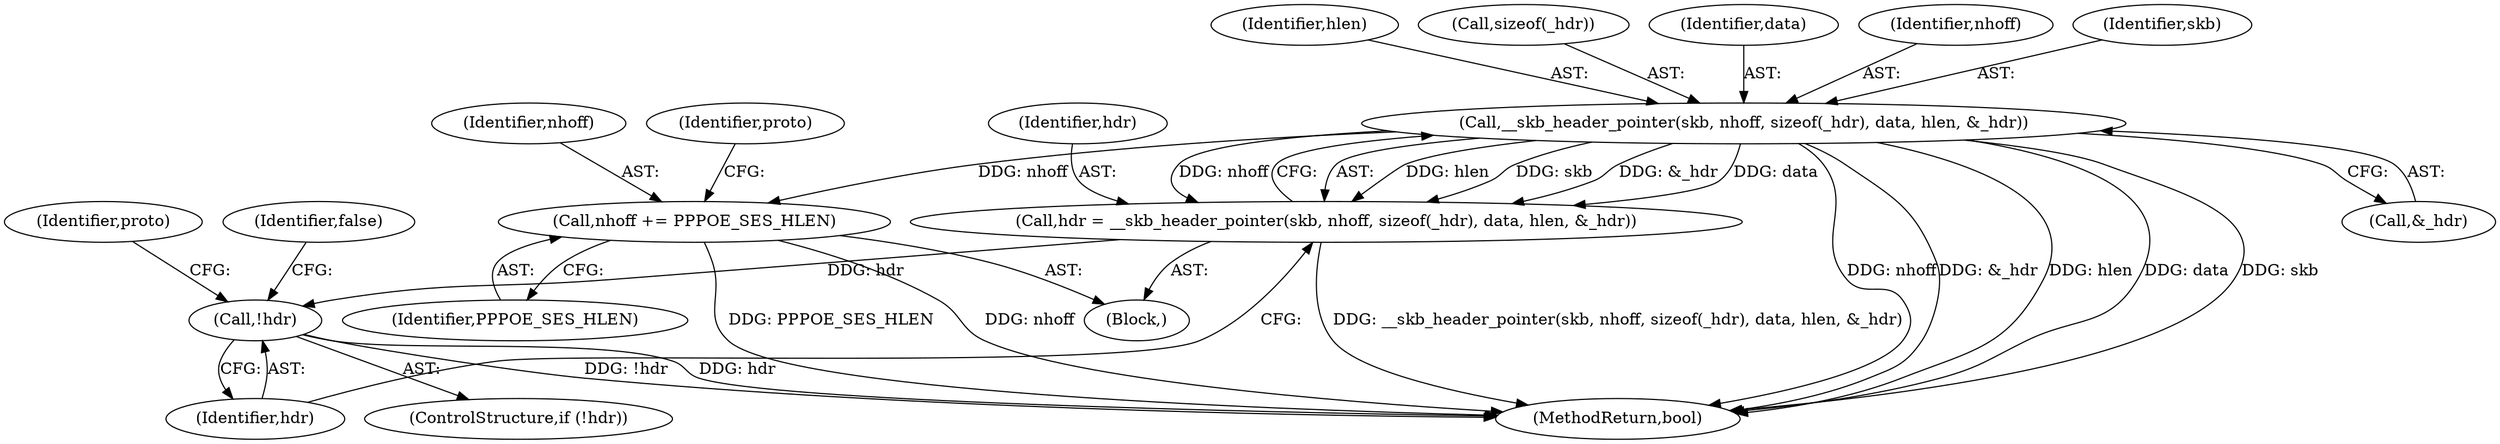 digraph "0_linux_a6e544b0a88b53114bfa5a57e21b7be7a8dfc9d0@pointer" {
"1000394" [label="(Call,__skb_header_pointer(skb, nhoff, sizeof(_hdr), data, hlen, &_hdr))"];
"1000392" [label="(Call,hdr = __skb_header_pointer(skb, nhoff, sizeof(_hdr), data, hlen, &_hdr))"];
"1000404" [label="(Call,!hdr)"];
"1000413" [label="(Call,nhoff += PPPOE_SES_HLEN)"];
"1000392" [label="(Call,hdr = __skb_header_pointer(skb, nhoff, sizeof(_hdr), data, hlen, &_hdr))"];
"1000407" [label="(Identifier,false)"];
"1000812" [label="(MethodReturn,bool)"];
"1000405" [label="(Identifier,hdr)"];
"1000404" [label="(Call,!hdr)"];
"1000400" [label="(Identifier,hlen)"];
"1000417" [label="(Identifier,proto)"];
"1000415" [label="(Identifier,PPPOE_SES_HLEN)"];
"1000397" [label="(Call,sizeof(_hdr))"];
"1000399" [label="(Identifier,data)"];
"1000413" [label="(Call,nhoff += PPPOE_SES_HLEN)"];
"1000390" [label="(Block,)"];
"1000414" [label="(Identifier,nhoff)"];
"1000401" [label="(Call,&_hdr)"];
"1000396" [label="(Identifier,nhoff)"];
"1000403" [label="(ControlStructure,if (!hdr))"];
"1000409" [label="(Identifier,proto)"];
"1000394" [label="(Call,__skb_header_pointer(skb, nhoff, sizeof(_hdr), data, hlen, &_hdr))"];
"1000393" [label="(Identifier,hdr)"];
"1000395" [label="(Identifier,skb)"];
"1000394" -> "1000392"  [label="AST: "];
"1000394" -> "1000401"  [label="CFG: "];
"1000395" -> "1000394"  [label="AST: "];
"1000396" -> "1000394"  [label="AST: "];
"1000397" -> "1000394"  [label="AST: "];
"1000399" -> "1000394"  [label="AST: "];
"1000400" -> "1000394"  [label="AST: "];
"1000401" -> "1000394"  [label="AST: "];
"1000392" -> "1000394"  [label="CFG: "];
"1000394" -> "1000812"  [label="DDG: nhoff"];
"1000394" -> "1000812"  [label="DDG: &_hdr"];
"1000394" -> "1000812"  [label="DDG: hlen"];
"1000394" -> "1000812"  [label="DDG: data"];
"1000394" -> "1000812"  [label="DDG: skb"];
"1000394" -> "1000392"  [label="DDG: hlen"];
"1000394" -> "1000392"  [label="DDG: skb"];
"1000394" -> "1000392"  [label="DDG: &_hdr"];
"1000394" -> "1000392"  [label="DDG: data"];
"1000394" -> "1000392"  [label="DDG: nhoff"];
"1000394" -> "1000413"  [label="DDG: nhoff"];
"1000392" -> "1000390"  [label="AST: "];
"1000393" -> "1000392"  [label="AST: "];
"1000405" -> "1000392"  [label="CFG: "];
"1000392" -> "1000812"  [label="DDG: __skb_header_pointer(skb, nhoff, sizeof(_hdr), data, hlen, &_hdr)"];
"1000392" -> "1000404"  [label="DDG: hdr"];
"1000404" -> "1000403"  [label="AST: "];
"1000404" -> "1000405"  [label="CFG: "];
"1000405" -> "1000404"  [label="AST: "];
"1000407" -> "1000404"  [label="CFG: "];
"1000409" -> "1000404"  [label="CFG: "];
"1000404" -> "1000812"  [label="DDG: hdr"];
"1000404" -> "1000812"  [label="DDG: !hdr"];
"1000413" -> "1000390"  [label="AST: "];
"1000413" -> "1000415"  [label="CFG: "];
"1000414" -> "1000413"  [label="AST: "];
"1000415" -> "1000413"  [label="AST: "];
"1000417" -> "1000413"  [label="CFG: "];
"1000413" -> "1000812"  [label="DDG: nhoff"];
"1000413" -> "1000812"  [label="DDG: PPPOE_SES_HLEN"];
}
